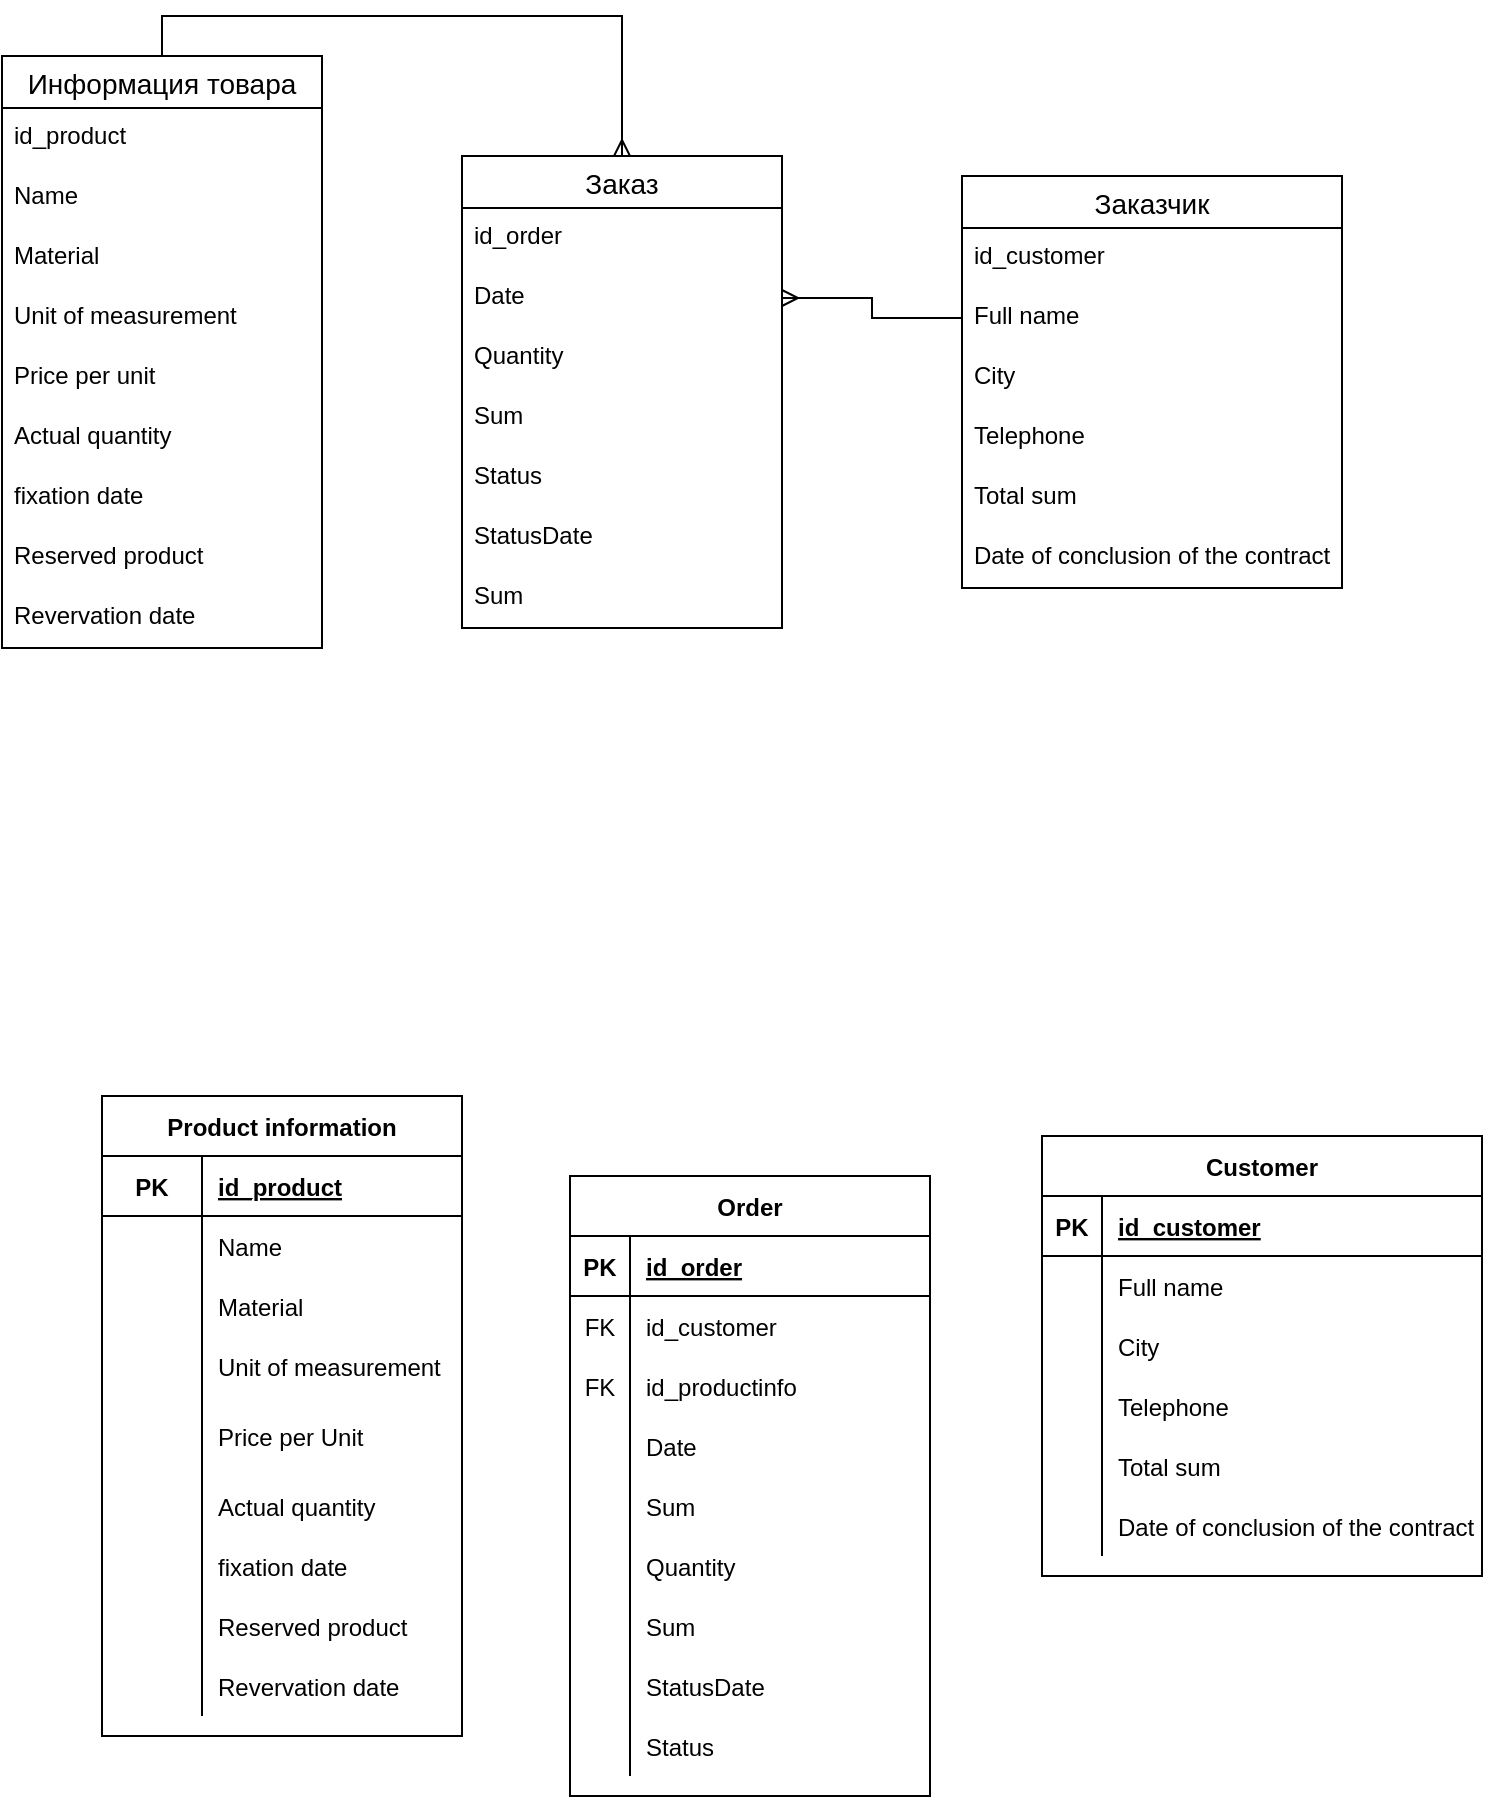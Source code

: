 <mxfile version="14.4.3" type="device"><diagram id="j-BwL6d5vp7vB2VhgZ8F" name="Страница 1"><mxGraphModel dx="1024" dy="592" grid="1" gridSize="10" guides="1" tooltips="1" connect="1" arrows="1" fold="1" page="1" pageScale="1" pageWidth="827" pageHeight="1169" math="0" shadow="0"><root><mxCell id="0"/><mxCell id="1" parent="0"/><mxCell id="vsldjuZawygQ87oaWwbh-1" value="Информация товара" style="swimlane;fontStyle=0;childLayout=stackLayout;horizontal=1;startSize=26;horizontalStack=0;resizeParent=1;resizeParentMax=0;resizeLast=0;collapsible=1;marginBottom=0;align=center;fontSize=14;" parent="1" vertex="1"><mxGeometry x="40" y="110" width="160" height="296" as="geometry"><mxRectangle x="40" y="170" width="170" height="26" as="alternateBounds"/></mxGeometry></mxCell><mxCell id="vsldjuZawygQ87oaWwbh-2" value="id_product" style="text;strokeColor=none;fillColor=none;spacingLeft=4;spacingRight=4;overflow=hidden;rotatable=0;points=[[0,0.5],[1,0.5]];portConstraint=eastwest;fontSize=12;" parent="vsldjuZawygQ87oaWwbh-1" vertex="1"><mxGeometry y="26" width="160" height="30" as="geometry"/></mxCell><mxCell id="vsldjuZawygQ87oaWwbh-3" value="Name" style="text;strokeColor=none;fillColor=none;spacingLeft=4;spacingRight=4;overflow=hidden;rotatable=0;points=[[0,0.5],[1,0.5]];portConstraint=eastwest;fontSize=12;" parent="vsldjuZawygQ87oaWwbh-1" vertex="1"><mxGeometry y="56" width="160" height="30" as="geometry"/></mxCell><mxCell id="vsldjuZawygQ87oaWwbh-4" value="Material" style="text;strokeColor=none;fillColor=none;spacingLeft=4;spacingRight=4;overflow=hidden;rotatable=0;points=[[0,0.5],[1,0.5]];portConstraint=eastwest;fontSize=12;" parent="vsldjuZawygQ87oaWwbh-1" vertex="1"><mxGeometry y="86" width="160" height="30" as="geometry"/></mxCell><mxCell id="vsldjuZawygQ87oaWwbh-13" value="Unit of measurement" style="text;strokeColor=none;fillColor=none;spacingLeft=4;spacingRight=4;overflow=hidden;rotatable=0;points=[[0,0.5],[1,0.5]];portConstraint=eastwest;fontSize=12;" parent="vsldjuZawygQ87oaWwbh-1" vertex="1"><mxGeometry y="116" width="160" height="30" as="geometry"/></mxCell><mxCell id="vsldjuZawygQ87oaWwbh-14" value="Price per unit" style="text;strokeColor=none;fillColor=none;spacingLeft=4;spacingRight=4;overflow=hidden;rotatable=0;points=[[0,0.5],[1,0.5]];portConstraint=eastwest;fontSize=12;" parent="vsldjuZawygQ87oaWwbh-1" vertex="1"><mxGeometry y="146" width="160" height="30" as="geometry"/></mxCell><mxCell id="vsldjuZawygQ87oaWwbh-7" value="Actual quantity" style="text;strokeColor=none;fillColor=none;spacingLeft=4;spacingRight=4;overflow=hidden;rotatable=0;points=[[0,0.5],[1,0.5]];portConstraint=eastwest;fontSize=12;" parent="vsldjuZawygQ87oaWwbh-1" vertex="1"><mxGeometry y="176" width="160" height="30" as="geometry"/></mxCell><mxCell id="vsldjuZawygQ87oaWwbh-8" value="fixation date" style="text;strokeColor=none;fillColor=none;spacingLeft=4;spacingRight=4;overflow=hidden;rotatable=0;points=[[0,0.5],[1,0.5]];portConstraint=eastwest;fontSize=12;" parent="vsldjuZawygQ87oaWwbh-1" vertex="1"><mxGeometry y="206" width="160" height="30" as="geometry"/></mxCell><mxCell id="vsldjuZawygQ87oaWwbh-16" value="Reserved product" style="text;strokeColor=none;fillColor=none;spacingLeft=4;spacingRight=4;overflow=hidden;rotatable=0;points=[[0,0.5],[1,0.5]];portConstraint=eastwest;fontSize=12;" parent="vsldjuZawygQ87oaWwbh-1" vertex="1"><mxGeometry y="236" width="160" height="30" as="geometry"/></mxCell><mxCell id="vsldjuZawygQ87oaWwbh-17" value="Revervation date" style="text;strokeColor=none;fillColor=none;spacingLeft=4;spacingRight=4;overflow=hidden;rotatable=0;points=[[0,0.5],[1,0.5]];portConstraint=eastwest;fontSize=12;" parent="vsldjuZawygQ87oaWwbh-1" vertex="1"><mxGeometry y="266" width="160" height="30" as="geometry"/></mxCell><mxCell id="vsldjuZawygQ87oaWwbh-9" value="Заказ" style="swimlane;fontStyle=0;childLayout=stackLayout;horizontal=1;startSize=26;horizontalStack=0;resizeParent=1;resizeParentMax=0;resizeLast=0;collapsible=1;marginBottom=0;align=center;fontSize=14;" parent="1" vertex="1"><mxGeometry x="270" y="160" width="160" height="236" as="geometry"><mxRectangle x="600" y="120" width="70" height="26" as="alternateBounds"/></mxGeometry></mxCell><mxCell id="vsldjuZawygQ87oaWwbh-10" value="id_order" style="text;strokeColor=none;fillColor=none;spacingLeft=4;spacingRight=4;overflow=hidden;rotatable=0;points=[[0,0.5],[1,0.5]];portConstraint=eastwest;fontSize=12;" parent="vsldjuZawygQ87oaWwbh-9" vertex="1"><mxGeometry y="26" width="160" height="30" as="geometry"/></mxCell><mxCell id="vsldjuZawygQ87oaWwbh-11" value="Date" style="text;strokeColor=none;fillColor=none;spacingLeft=4;spacingRight=4;overflow=hidden;rotatable=0;points=[[0,0.5],[1,0.5]];portConstraint=eastwest;fontSize=12;" parent="vsldjuZawygQ87oaWwbh-9" vertex="1"><mxGeometry y="56" width="160" height="30" as="geometry"/></mxCell><mxCell id="8Kb_gCmPQ3LkGE0-divi-5" value="Quantity" style="text;strokeColor=none;fillColor=none;spacingLeft=4;spacingRight=4;overflow=hidden;rotatable=0;points=[[0,0.5],[1,0.5]];portConstraint=eastwest;fontSize=12;" vertex="1" parent="vsldjuZawygQ87oaWwbh-9"><mxGeometry y="86" width="160" height="30" as="geometry"/></mxCell><mxCell id="vsldjuZawygQ87oaWwbh-12" value="Sum" style="text;strokeColor=none;fillColor=none;spacingLeft=4;spacingRight=4;overflow=hidden;rotatable=0;points=[[0,0.5],[1,0.5]];portConstraint=eastwest;fontSize=12;" parent="vsldjuZawygQ87oaWwbh-9" vertex="1"><mxGeometry y="116" width="160" height="30" as="geometry"/></mxCell><mxCell id="vsldjuZawygQ87oaWwbh-18" value="Status" style="text;strokeColor=none;fillColor=none;spacingLeft=4;spacingRight=4;overflow=hidden;rotatable=0;points=[[0,0.5],[1,0.5]];portConstraint=eastwest;fontSize=12;" parent="vsldjuZawygQ87oaWwbh-9" vertex="1"><mxGeometry y="146" width="160" height="30" as="geometry"/></mxCell><mxCell id="8Kb_gCmPQ3LkGE0-divi-4" value="StatusDate" style="text;strokeColor=none;fillColor=none;spacingLeft=4;spacingRight=4;overflow=hidden;rotatable=0;points=[[0,0.5],[1,0.5]];portConstraint=eastwest;fontSize=12;" vertex="1" parent="vsldjuZawygQ87oaWwbh-9"><mxGeometry y="176" width="160" height="30" as="geometry"/></mxCell><mxCell id="vsldjuZawygQ87oaWwbh-23" value="Sum" style="text;strokeColor=none;fillColor=none;spacingLeft=4;spacingRight=4;overflow=hidden;rotatable=0;points=[[0,0.5],[1,0.5]];portConstraint=eastwest;fontSize=12;" parent="vsldjuZawygQ87oaWwbh-9" vertex="1"><mxGeometry y="206" width="160" height="30" as="geometry"/></mxCell><mxCell id="vsldjuZawygQ87oaWwbh-35" style="edgeStyle=orthogonalEdgeStyle;rounded=0;orthogonalLoop=1;jettySize=auto;html=1;exitX=0.5;exitY=0;exitDx=0;exitDy=0;entryX=0.5;entryY=0;entryDx=0;entryDy=0;endArrow=none;endFill=0;startArrow=ERmany;startFill=0;" parent="1" source="vsldjuZawygQ87oaWwbh-9" target="vsldjuZawygQ87oaWwbh-1" edge="1"><mxGeometry relative="1" as="geometry"/></mxCell><mxCell id="vsldjuZawygQ87oaWwbh-24" value="Заказчик" style="swimlane;fontStyle=0;childLayout=stackLayout;horizontal=1;startSize=26;horizontalStack=0;resizeParent=1;resizeParentMax=0;resizeLast=0;collapsible=1;marginBottom=0;align=center;fontSize=14;" parent="1" vertex="1"><mxGeometry x="520" y="170" width="190" height="206" as="geometry"/></mxCell><mxCell id="vsldjuZawygQ87oaWwbh-25" value="id_customer" style="text;strokeColor=none;fillColor=none;spacingLeft=4;spacingRight=4;overflow=hidden;rotatable=0;points=[[0,0.5],[1,0.5]];portConstraint=eastwest;fontSize=12;" parent="vsldjuZawygQ87oaWwbh-24" vertex="1"><mxGeometry y="26" width="190" height="30" as="geometry"/></mxCell><mxCell id="vsldjuZawygQ87oaWwbh-26" value="Full name" style="text;strokeColor=none;fillColor=none;spacingLeft=4;spacingRight=4;overflow=hidden;rotatable=0;points=[[0,0.5],[1,0.5]];portConstraint=eastwest;fontSize=12;" parent="vsldjuZawygQ87oaWwbh-24" vertex="1"><mxGeometry y="56" width="190" height="30" as="geometry"/></mxCell><mxCell id="vsldjuZawygQ87oaWwbh-27" value="City" style="text;strokeColor=none;fillColor=none;spacingLeft=4;spacingRight=4;overflow=hidden;rotatable=0;points=[[0,0.5],[1,0.5]];portConstraint=eastwest;fontSize=12;" parent="vsldjuZawygQ87oaWwbh-24" vertex="1"><mxGeometry y="86" width="190" height="30" as="geometry"/></mxCell><mxCell id="vsldjuZawygQ87oaWwbh-28" value="Telephone" style="text;strokeColor=none;fillColor=none;spacingLeft=4;spacingRight=4;overflow=hidden;rotatable=0;points=[[0,0.5],[1,0.5]];portConstraint=eastwest;fontSize=12;" parent="vsldjuZawygQ87oaWwbh-24" vertex="1"><mxGeometry y="116" width="190" height="30" as="geometry"/></mxCell><mxCell id="vsldjuZawygQ87oaWwbh-29" value="Total sum" style="text;strokeColor=none;fillColor=none;spacingLeft=4;spacingRight=4;overflow=hidden;rotatable=0;points=[[0,0.5],[1,0.5]];portConstraint=eastwest;fontSize=12;" parent="vsldjuZawygQ87oaWwbh-24" vertex="1"><mxGeometry y="146" width="190" height="30" as="geometry"/></mxCell><mxCell id="vsldjuZawygQ87oaWwbh-30" value="Date of conclusion of the contract" style="text;strokeColor=none;fillColor=none;spacingLeft=4;spacingRight=4;overflow=hidden;rotatable=0;points=[[0,0.5],[1,0.5]];portConstraint=eastwest;fontSize=12;" parent="vsldjuZawygQ87oaWwbh-24" vertex="1"><mxGeometry y="176" width="190" height="30" as="geometry"/></mxCell><mxCell id="vsldjuZawygQ87oaWwbh-33" style="edgeStyle=orthogonalEdgeStyle;rounded=0;orthogonalLoop=1;jettySize=auto;html=1;exitX=0;exitY=0.5;exitDx=0;exitDy=0;entryX=1;entryY=0.5;entryDx=0;entryDy=0;endArrow=ERmany;endFill=0;" parent="1" source="vsldjuZawygQ87oaWwbh-26" target="vsldjuZawygQ87oaWwbh-11" edge="1"><mxGeometry relative="1" as="geometry"/></mxCell><mxCell id="vsldjuZawygQ87oaWwbh-39" value="Product information" style="shape=table;startSize=30;container=1;collapsible=1;childLayout=tableLayout;fixedRows=1;rowLines=0;fontStyle=1;align=center;resizeLast=1;" parent="1" vertex="1"><mxGeometry x="90" y="630" width="180" height="320" as="geometry"/></mxCell><mxCell id="vsldjuZawygQ87oaWwbh-40" value="" style="shape=partialRectangle;collapsible=0;dropTarget=0;pointerEvents=0;fillColor=none;top=0;left=0;bottom=1;right=0;points=[[0,0.5],[1,0.5]];portConstraint=eastwest;" parent="vsldjuZawygQ87oaWwbh-39" vertex="1"><mxGeometry y="30" width="180" height="30" as="geometry"/></mxCell><mxCell id="vsldjuZawygQ87oaWwbh-41" value="PK" style="shape=partialRectangle;connectable=0;fillColor=none;top=0;left=0;bottom=0;right=0;fontStyle=1;overflow=hidden;" parent="vsldjuZawygQ87oaWwbh-40" vertex="1"><mxGeometry width="50" height="30" as="geometry"/></mxCell><mxCell id="vsldjuZawygQ87oaWwbh-42" value="id_product" style="shape=partialRectangle;connectable=0;fillColor=none;top=0;left=0;bottom=0;right=0;align=left;spacingLeft=6;fontStyle=5;overflow=hidden;" parent="vsldjuZawygQ87oaWwbh-40" vertex="1"><mxGeometry x="50" width="130" height="30" as="geometry"/></mxCell><mxCell id="vsldjuZawygQ87oaWwbh-43" value="" style="shape=partialRectangle;collapsible=0;dropTarget=0;pointerEvents=0;fillColor=none;top=0;left=0;bottom=0;right=0;points=[[0,0.5],[1,0.5]];portConstraint=eastwest;" parent="vsldjuZawygQ87oaWwbh-39" vertex="1"><mxGeometry y="60" width="180" height="30" as="geometry"/></mxCell><mxCell id="vsldjuZawygQ87oaWwbh-44" value="" style="shape=partialRectangle;connectable=0;fillColor=none;top=0;left=0;bottom=0;right=0;editable=1;overflow=hidden;" parent="vsldjuZawygQ87oaWwbh-43" vertex="1"><mxGeometry width="50" height="30" as="geometry"/></mxCell><mxCell id="vsldjuZawygQ87oaWwbh-45" value="Name" style="shape=partialRectangle;connectable=0;fillColor=none;top=0;left=0;bottom=0;right=0;align=left;spacingLeft=6;overflow=hidden;" parent="vsldjuZawygQ87oaWwbh-43" vertex="1"><mxGeometry x="50" width="130" height="30" as="geometry"/></mxCell><mxCell id="vsldjuZawygQ87oaWwbh-46" value="" style="shape=partialRectangle;collapsible=0;dropTarget=0;pointerEvents=0;fillColor=none;top=0;left=0;bottom=0;right=0;points=[[0,0.5],[1,0.5]];portConstraint=eastwest;" parent="vsldjuZawygQ87oaWwbh-39" vertex="1"><mxGeometry y="90" width="180" height="30" as="geometry"/></mxCell><mxCell id="vsldjuZawygQ87oaWwbh-47" value="" style="shape=partialRectangle;connectable=0;fillColor=none;top=0;left=0;bottom=0;right=0;editable=1;overflow=hidden;" parent="vsldjuZawygQ87oaWwbh-46" vertex="1"><mxGeometry width="50" height="30" as="geometry"/></mxCell><mxCell id="vsldjuZawygQ87oaWwbh-48" value="Material" style="shape=partialRectangle;connectable=0;fillColor=none;top=0;left=0;bottom=0;right=0;align=left;spacingLeft=6;overflow=hidden;" parent="vsldjuZawygQ87oaWwbh-46" vertex="1"><mxGeometry x="50" width="130" height="30" as="geometry"/></mxCell><mxCell id="vsldjuZawygQ87oaWwbh-49" value="" style="shape=partialRectangle;collapsible=0;dropTarget=0;pointerEvents=0;fillColor=none;top=0;left=0;bottom=0;right=0;points=[[0,0.5],[1,0.5]];portConstraint=eastwest;" parent="vsldjuZawygQ87oaWwbh-39" vertex="1"><mxGeometry y="120" width="180" height="30" as="geometry"/></mxCell><mxCell id="vsldjuZawygQ87oaWwbh-50" value="" style="shape=partialRectangle;connectable=0;fillColor=none;top=0;left=0;bottom=0;right=0;editable=1;overflow=hidden;" parent="vsldjuZawygQ87oaWwbh-49" vertex="1"><mxGeometry width="50" height="30" as="geometry"/></mxCell><mxCell id="vsldjuZawygQ87oaWwbh-51" value="Unit of measurement" style="shape=partialRectangle;connectable=0;fillColor=none;top=0;left=0;bottom=0;right=0;align=left;spacingLeft=6;overflow=hidden;" parent="vsldjuZawygQ87oaWwbh-49" vertex="1"><mxGeometry x="50" width="130" height="30" as="geometry"/></mxCell><mxCell id="RTCYQiGeqeqdVsXosrcX-1" value="" style="shape=partialRectangle;collapsible=0;dropTarget=0;pointerEvents=0;fillColor=none;top=0;left=0;bottom=0;right=0;points=[[0,0.5],[1,0.5]];portConstraint=eastwest;" parent="vsldjuZawygQ87oaWwbh-39" vertex="1"><mxGeometry y="150" width="180" height="40" as="geometry"/></mxCell><mxCell id="RTCYQiGeqeqdVsXosrcX-2" value="" style="shape=partialRectangle;connectable=0;fillColor=none;top=0;left=0;bottom=0;right=0;editable=1;overflow=hidden;" parent="RTCYQiGeqeqdVsXosrcX-1" vertex="1"><mxGeometry width="50" height="40" as="geometry"/></mxCell><mxCell id="RTCYQiGeqeqdVsXosrcX-3" value="Price per Unit" style="shape=partialRectangle;connectable=0;fillColor=none;top=0;left=0;bottom=0;right=0;align=left;spacingLeft=6;overflow=hidden;" parent="RTCYQiGeqeqdVsXosrcX-1" vertex="1"><mxGeometry x="50" width="130" height="40" as="geometry"/></mxCell><mxCell id="tAvyytoaqAm9Fz_T0ita-26" value="" style="shape=partialRectangle;collapsible=0;dropTarget=0;pointerEvents=0;fillColor=none;top=0;left=0;bottom=0;right=0;points=[[0,0.5],[1,0.5]];portConstraint=eastwest;" parent="vsldjuZawygQ87oaWwbh-39" vertex="1"><mxGeometry y="190" width="180" height="30" as="geometry"/></mxCell><mxCell id="tAvyytoaqAm9Fz_T0ita-27" value="" style="shape=partialRectangle;connectable=0;fillColor=none;top=0;left=0;bottom=0;right=0;editable=1;overflow=hidden;" parent="tAvyytoaqAm9Fz_T0ita-26" vertex="1"><mxGeometry width="50" height="30" as="geometry"/></mxCell><mxCell id="tAvyytoaqAm9Fz_T0ita-28" value="Actual quantity" style="shape=partialRectangle;connectable=0;fillColor=none;top=0;left=0;bottom=0;right=0;align=left;spacingLeft=6;overflow=hidden;" parent="tAvyytoaqAm9Fz_T0ita-26" vertex="1"><mxGeometry x="50" width="130" height="30" as="geometry"/></mxCell><mxCell id="tAvyytoaqAm9Fz_T0ita-29" value="" style="shape=partialRectangle;collapsible=0;dropTarget=0;pointerEvents=0;fillColor=none;top=0;left=0;bottom=0;right=0;points=[[0,0.5],[1,0.5]];portConstraint=eastwest;" parent="vsldjuZawygQ87oaWwbh-39" vertex="1"><mxGeometry y="220" width="180" height="30" as="geometry"/></mxCell><mxCell id="tAvyytoaqAm9Fz_T0ita-30" value="" style="shape=partialRectangle;connectable=0;fillColor=none;top=0;left=0;bottom=0;right=0;editable=1;overflow=hidden;" parent="tAvyytoaqAm9Fz_T0ita-29" vertex="1"><mxGeometry width="50" height="30" as="geometry"/></mxCell><mxCell id="tAvyytoaqAm9Fz_T0ita-31" value="fixation date" style="shape=partialRectangle;connectable=0;fillColor=none;top=0;left=0;bottom=0;right=0;align=left;spacingLeft=6;overflow=hidden;" parent="tAvyytoaqAm9Fz_T0ita-29" vertex="1"><mxGeometry x="50" width="130" height="30" as="geometry"/></mxCell><mxCell id="tAvyytoaqAm9Fz_T0ita-32" value="" style="shape=partialRectangle;collapsible=0;dropTarget=0;pointerEvents=0;fillColor=none;top=0;left=0;bottom=0;right=0;points=[[0,0.5],[1,0.5]];portConstraint=eastwest;" parent="vsldjuZawygQ87oaWwbh-39" vertex="1"><mxGeometry y="250" width="180" height="30" as="geometry"/></mxCell><mxCell id="tAvyytoaqAm9Fz_T0ita-33" value="" style="shape=partialRectangle;connectable=0;fillColor=none;top=0;left=0;bottom=0;right=0;editable=1;overflow=hidden;" parent="tAvyytoaqAm9Fz_T0ita-32" vertex="1"><mxGeometry width="50" height="30" as="geometry"/></mxCell><mxCell id="tAvyytoaqAm9Fz_T0ita-34" value="Reserved product" style="shape=partialRectangle;connectable=0;fillColor=none;top=0;left=0;bottom=0;right=0;align=left;spacingLeft=6;overflow=hidden;" parent="tAvyytoaqAm9Fz_T0ita-32" vertex="1"><mxGeometry x="50" width="130" height="30" as="geometry"/></mxCell><mxCell id="tAvyytoaqAm9Fz_T0ita-35" value="" style="shape=partialRectangle;collapsible=0;dropTarget=0;pointerEvents=0;fillColor=none;top=0;left=0;bottom=0;right=0;points=[[0,0.5],[1,0.5]];portConstraint=eastwest;" parent="vsldjuZawygQ87oaWwbh-39" vertex="1"><mxGeometry y="280" width="180" height="30" as="geometry"/></mxCell><mxCell id="tAvyytoaqAm9Fz_T0ita-36" value="" style="shape=partialRectangle;connectable=0;fillColor=none;top=0;left=0;bottom=0;right=0;editable=1;overflow=hidden;" parent="tAvyytoaqAm9Fz_T0ita-35" vertex="1"><mxGeometry width="50" height="30" as="geometry"/></mxCell><mxCell id="tAvyytoaqAm9Fz_T0ita-37" value="Revervation date" style="shape=partialRectangle;connectable=0;fillColor=none;top=0;left=0;bottom=0;right=0;align=left;spacingLeft=6;overflow=hidden;" parent="tAvyytoaqAm9Fz_T0ita-35" vertex="1"><mxGeometry x="50" width="130" height="30" as="geometry"/></mxCell><mxCell id="vsldjuZawygQ87oaWwbh-78" value="Customer" style="shape=table;startSize=30;container=1;collapsible=1;childLayout=tableLayout;fixedRows=1;rowLines=0;fontStyle=1;align=center;resizeLast=1;" parent="1" vertex="1"><mxGeometry x="560" y="650" width="220" height="220" as="geometry"/></mxCell><mxCell id="vsldjuZawygQ87oaWwbh-79" value="" style="shape=partialRectangle;collapsible=0;dropTarget=0;pointerEvents=0;fillColor=none;top=0;left=0;bottom=1;right=0;points=[[0,0.5],[1,0.5]];portConstraint=eastwest;" parent="vsldjuZawygQ87oaWwbh-78" vertex="1"><mxGeometry y="30" width="220" height="30" as="geometry"/></mxCell><mxCell id="vsldjuZawygQ87oaWwbh-80" value="PK" style="shape=partialRectangle;connectable=0;fillColor=none;top=0;left=0;bottom=0;right=0;fontStyle=1;overflow=hidden;" parent="vsldjuZawygQ87oaWwbh-79" vertex="1"><mxGeometry width="30" height="30" as="geometry"/></mxCell><mxCell id="vsldjuZawygQ87oaWwbh-81" value="id_customer" style="shape=partialRectangle;connectable=0;fillColor=none;top=0;left=0;bottom=0;right=0;align=left;spacingLeft=6;fontStyle=5;overflow=hidden;" parent="vsldjuZawygQ87oaWwbh-79" vertex="1"><mxGeometry x="30" width="190" height="30" as="geometry"/></mxCell><mxCell id="vsldjuZawygQ87oaWwbh-82" value="" style="shape=partialRectangle;collapsible=0;dropTarget=0;pointerEvents=0;fillColor=none;top=0;left=0;bottom=0;right=0;points=[[0,0.5],[1,0.5]];portConstraint=eastwest;" parent="vsldjuZawygQ87oaWwbh-78" vertex="1"><mxGeometry y="60" width="220" height="30" as="geometry"/></mxCell><mxCell id="vsldjuZawygQ87oaWwbh-83" value="" style="shape=partialRectangle;connectable=0;fillColor=none;top=0;left=0;bottom=0;right=0;editable=1;overflow=hidden;" parent="vsldjuZawygQ87oaWwbh-82" vertex="1"><mxGeometry width="30" height="30" as="geometry"/></mxCell><mxCell id="vsldjuZawygQ87oaWwbh-84" value="Full name" style="shape=partialRectangle;connectable=0;fillColor=none;top=0;left=0;bottom=0;right=0;align=left;spacingLeft=6;overflow=hidden;" parent="vsldjuZawygQ87oaWwbh-82" vertex="1"><mxGeometry x="30" width="190" height="30" as="geometry"/></mxCell><mxCell id="vsldjuZawygQ87oaWwbh-85" value="" style="shape=partialRectangle;collapsible=0;dropTarget=0;pointerEvents=0;fillColor=none;top=0;left=0;bottom=0;right=0;points=[[0,0.5],[1,0.5]];portConstraint=eastwest;" parent="vsldjuZawygQ87oaWwbh-78" vertex="1"><mxGeometry y="90" width="220" height="30" as="geometry"/></mxCell><mxCell id="vsldjuZawygQ87oaWwbh-86" value="" style="shape=partialRectangle;connectable=0;fillColor=none;top=0;left=0;bottom=0;right=0;editable=1;overflow=hidden;" parent="vsldjuZawygQ87oaWwbh-85" vertex="1"><mxGeometry width="30" height="30" as="geometry"/></mxCell><mxCell id="vsldjuZawygQ87oaWwbh-87" value="City" style="shape=partialRectangle;connectable=0;fillColor=none;top=0;left=0;bottom=0;right=0;align=left;spacingLeft=6;overflow=hidden;" parent="vsldjuZawygQ87oaWwbh-85" vertex="1"><mxGeometry x="30" width="190" height="30" as="geometry"/></mxCell><mxCell id="vsldjuZawygQ87oaWwbh-88" value="" style="shape=partialRectangle;collapsible=0;dropTarget=0;pointerEvents=0;fillColor=none;top=0;left=0;bottom=0;right=0;points=[[0,0.5],[1,0.5]];portConstraint=eastwest;" parent="vsldjuZawygQ87oaWwbh-78" vertex="1"><mxGeometry y="120" width="220" height="30" as="geometry"/></mxCell><mxCell id="vsldjuZawygQ87oaWwbh-89" value="" style="shape=partialRectangle;connectable=0;fillColor=none;top=0;left=0;bottom=0;right=0;editable=1;overflow=hidden;" parent="vsldjuZawygQ87oaWwbh-88" vertex="1"><mxGeometry width="30" height="30" as="geometry"/></mxCell><mxCell id="vsldjuZawygQ87oaWwbh-90" value="Telephone" style="shape=partialRectangle;connectable=0;fillColor=none;top=0;left=0;bottom=0;right=0;align=left;spacingLeft=6;overflow=hidden;" parent="vsldjuZawygQ87oaWwbh-88" vertex="1"><mxGeometry x="30" width="190" height="30" as="geometry"/></mxCell><mxCell id="RTCYQiGeqeqdVsXosrcX-13" value="" style="shape=partialRectangle;collapsible=0;dropTarget=0;pointerEvents=0;fillColor=none;top=0;left=0;bottom=0;right=0;points=[[0,0.5],[1,0.5]];portConstraint=eastwest;" parent="vsldjuZawygQ87oaWwbh-78" vertex="1"><mxGeometry y="150" width="220" height="30" as="geometry"/></mxCell><mxCell id="RTCYQiGeqeqdVsXosrcX-14" value="" style="shape=partialRectangle;connectable=0;fillColor=none;top=0;left=0;bottom=0;right=0;editable=1;overflow=hidden;" parent="RTCYQiGeqeqdVsXosrcX-13" vertex="1"><mxGeometry width="30" height="30" as="geometry"/></mxCell><mxCell id="RTCYQiGeqeqdVsXosrcX-15" value="Total sum" style="shape=partialRectangle;connectable=0;fillColor=none;top=0;left=0;bottom=0;right=0;align=left;spacingLeft=6;overflow=hidden;" parent="RTCYQiGeqeqdVsXosrcX-13" vertex="1"><mxGeometry x="30" width="190" height="30" as="geometry"/></mxCell><mxCell id="RTCYQiGeqeqdVsXosrcX-16" value="" style="shape=partialRectangle;collapsible=0;dropTarget=0;pointerEvents=0;fillColor=none;top=0;left=0;bottom=0;right=0;points=[[0,0.5],[1,0.5]];portConstraint=eastwest;" parent="vsldjuZawygQ87oaWwbh-78" vertex="1"><mxGeometry y="180" width="220" height="30" as="geometry"/></mxCell><mxCell id="RTCYQiGeqeqdVsXosrcX-17" value="" style="shape=partialRectangle;connectable=0;fillColor=none;top=0;left=0;bottom=0;right=0;editable=1;overflow=hidden;" parent="RTCYQiGeqeqdVsXosrcX-16" vertex="1"><mxGeometry width="30" height="30" as="geometry"/></mxCell><mxCell id="RTCYQiGeqeqdVsXosrcX-18" value="Date of conclusion of the contract" style="shape=partialRectangle;connectable=0;fillColor=none;top=0;left=0;bottom=0;right=0;align=left;spacingLeft=6;overflow=hidden;" parent="RTCYQiGeqeqdVsXosrcX-16" vertex="1"><mxGeometry x="30" width="190" height="30" as="geometry"/></mxCell><mxCell id="vsldjuZawygQ87oaWwbh-91" value="Order" style="shape=table;startSize=30;container=1;collapsible=1;childLayout=tableLayout;fixedRows=1;rowLines=0;fontStyle=1;align=center;resizeLast=1;" parent="1" vertex="1"><mxGeometry x="324" y="670" width="180" height="310" as="geometry"/></mxCell><mxCell id="vsldjuZawygQ87oaWwbh-92" value="" style="shape=partialRectangle;collapsible=0;dropTarget=0;pointerEvents=0;fillColor=none;top=0;left=0;bottom=1;right=0;points=[[0,0.5],[1,0.5]];portConstraint=eastwest;" parent="vsldjuZawygQ87oaWwbh-91" vertex="1"><mxGeometry y="30" width="180" height="30" as="geometry"/></mxCell><mxCell id="vsldjuZawygQ87oaWwbh-93" value="PK" style="shape=partialRectangle;connectable=0;fillColor=none;top=0;left=0;bottom=0;right=0;fontStyle=1;overflow=hidden;" parent="vsldjuZawygQ87oaWwbh-92" vertex="1"><mxGeometry width="30" height="30" as="geometry"/></mxCell><mxCell id="vsldjuZawygQ87oaWwbh-94" value="id_order" style="shape=partialRectangle;connectable=0;fillColor=none;top=0;left=0;bottom=0;right=0;align=left;spacingLeft=6;fontStyle=5;overflow=hidden;" parent="vsldjuZawygQ87oaWwbh-92" vertex="1"><mxGeometry x="30" width="150" height="30" as="geometry"/></mxCell><mxCell id="Wc7mfPwDZL4KZkXEuygy-10" value="" style="shape=partialRectangle;collapsible=0;dropTarget=0;pointerEvents=0;fillColor=none;top=0;left=0;bottom=0;right=0;points=[[0,0.5],[1,0.5]];portConstraint=eastwest;" parent="vsldjuZawygQ87oaWwbh-91" vertex="1"><mxGeometry y="60" width="180" height="30" as="geometry"/></mxCell><mxCell id="Wc7mfPwDZL4KZkXEuygy-11" value="FK" style="shape=partialRectangle;connectable=0;fillColor=none;top=0;left=0;bottom=0;right=0;fontStyle=0;overflow=hidden;" parent="Wc7mfPwDZL4KZkXEuygy-10" vertex="1"><mxGeometry width="30" height="30" as="geometry"/></mxCell><mxCell id="Wc7mfPwDZL4KZkXEuygy-12" value="id_customer" style="shape=partialRectangle;connectable=0;fillColor=none;top=0;left=0;bottom=0;right=0;align=left;spacingLeft=6;fontStyle=0;overflow=hidden;" parent="Wc7mfPwDZL4KZkXEuygy-10" vertex="1"><mxGeometry x="30" width="150" height="30" as="geometry"/></mxCell><mxCell id="-TtFcWSDEzHjssfT3AFR-1" value="" style="shape=partialRectangle;collapsible=0;dropTarget=0;pointerEvents=0;fillColor=none;top=0;left=0;bottom=0;right=0;points=[[0,0.5],[1,0.5]];portConstraint=eastwest;" parent="vsldjuZawygQ87oaWwbh-91" vertex="1"><mxGeometry y="90" width="180" height="30" as="geometry"/></mxCell><mxCell id="-TtFcWSDEzHjssfT3AFR-2" value="FK" style="shape=partialRectangle;connectable=0;fillColor=none;top=0;left=0;bottom=0;right=0;fontStyle=0;overflow=hidden;" parent="-TtFcWSDEzHjssfT3AFR-1" vertex="1"><mxGeometry width="30" height="30" as="geometry"/></mxCell><mxCell id="-TtFcWSDEzHjssfT3AFR-3" value="id_productinfo" style="shape=partialRectangle;connectable=0;fillColor=none;top=0;left=0;bottom=0;right=0;align=left;spacingLeft=6;fontStyle=0;overflow=hidden;" parent="-TtFcWSDEzHjssfT3AFR-1" vertex="1"><mxGeometry x="30" width="150" height="30" as="geometry"/></mxCell><mxCell id="vsldjuZawygQ87oaWwbh-95" value="" style="shape=partialRectangle;collapsible=0;dropTarget=0;pointerEvents=0;fillColor=none;top=0;left=0;bottom=0;right=0;points=[[0,0.5],[1,0.5]];portConstraint=eastwest;" parent="vsldjuZawygQ87oaWwbh-91" vertex="1"><mxGeometry y="120" width="180" height="30" as="geometry"/></mxCell><mxCell id="vsldjuZawygQ87oaWwbh-96" value="" style="shape=partialRectangle;connectable=0;fillColor=none;top=0;left=0;bottom=0;right=0;editable=1;overflow=hidden;" parent="vsldjuZawygQ87oaWwbh-95" vertex="1"><mxGeometry width="30" height="30" as="geometry"/></mxCell><mxCell id="vsldjuZawygQ87oaWwbh-97" value="Date" style="shape=partialRectangle;connectable=0;fillColor=none;top=0;left=0;bottom=0;right=0;align=left;spacingLeft=6;overflow=hidden;" parent="vsldjuZawygQ87oaWwbh-95" vertex="1"><mxGeometry x="30" width="150" height="30" as="geometry"/></mxCell><mxCell id="vsldjuZawygQ87oaWwbh-98" value="" style="shape=partialRectangle;collapsible=0;dropTarget=0;pointerEvents=0;fillColor=none;top=0;left=0;bottom=0;right=0;points=[[0,0.5],[1,0.5]];portConstraint=eastwest;" parent="vsldjuZawygQ87oaWwbh-91" vertex="1"><mxGeometry y="150" width="180" height="30" as="geometry"/></mxCell><mxCell id="vsldjuZawygQ87oaWwbh-99" value="" style="shape=partialRectangle;connectable=0;fillColor=none;top=0;left=0;bottom=0;right=0;editable=1;overflow=hidden;" parent="vsldjuZawygQ87oaWwbh-98" vertex="1"><mxGeometry width="30" height="30" as="geometry"/></mxCell><mxCell id="vsldjuZawygQ87oaWwbh-100" value="Sum" style="shape=partialRectangle;connectable=0;fillColor=none;top=0;left=0;bottom=0;right=0;align=left;spacingLeft=6;overflow=hidden;" parent="vsldjuZawygQ87oaWwbh-98" vertex="1"><mxGeometry x="30" width="150" height="30" as="geometry"/></mxCell><mxCell id="vsldjuZawygQ87oaWwbh-56" value="" style="shape=partialRectangle;collapsible=0;dropTarget=0;pointerEvents=0;fillColor=none;top=0;left=0;bottom=0;right=0;points=[[0,0.5],[1,0.5]];portConstraint=eastwest;" parent="vsldjuZawygQ87oaWwbh-91" vertex="1"><mxGeometry y="180" width="180" height="30" as="geometry"/></mxCell><mxCell id="vsldjuZawygQ87oaWwbh-57" value="" style="shape=partialRectangle;connectable=0;fillColor=none;top=0;left=0;bottom=0;right=0;editable=1;overflow=hidden;" parent="vsldjuZawygQ87oaWwbh-56" vertex="1"><mxGeometry width="30" height="30" as="geometry"/></mxCell><mxCell id="vsldjuZawygQ87oaWwbh-58" value="Quantity" style="shape=partialRectangle;connectable=0;fillColor=none;top=0;left=0;bottom=0;right=0;align=left;spacingLeft=6;overflow=hidden;" parent="vsldjuZawygQ87oaWwbh-56" vertex="1"><mxGeometry x="30" width="150" height="30" as="geometry"/></mxCell><mxCell id="vsldjuZawygQ87oaWwbh-59" value="" style="shape=partialRectangle;collapsible=0;dropTarget=0;pointerEvents=0;fillColor=none;top=0;left=0;bottom=0;right=0;points=[[0,0.5],[1,0.5]];portConstraint=eastwest;" parent="vsldjuZawygQ87oaWwbh-91" vertex="1"><mxGeometry y="210" width="180" height="30" as="geometry"/></mxCell><mxCell id="vsldjuZawygQ87oaWwbh-60" value="" style="shape=partialRectangle;connectable=0;fillColor=none;top=0;left=0;bottom=0;right=0;editable=1;overflow=hidden;" parent="vsldjuZawygQ87oaWwbh-59" vertex="1"><mxGeometry width="30" height="30" as="geometry"/></mxCell><mxCell id="vsldjuZawygQ87oaWwbh-61" value="Sum" style="shape=partialRectangle;connectable=0;fillColor=none;top=0;left=0;bottom=0;right=0;align=left;spacingLeft=6;overflow=hidden;" parent="vsldjuZawygQ87oaWwbh-59" vertex="1"><mxGeometry x="30" width="150" height="30" as="geometry"/></mxCell><mxCell id="Wc7mfPwDZL4KZkXEuygy-16" value="" style="shape=partialRectangle;collapsible=0;dropTarget=0;pointerEvents=0;fillColor=none;top=0;left=0;bottom=0;right=0;points=[[0,0.5],[1,0.5]];portConstraint=eastwest;" parent="vsldjuZawygQ87oaWwbh-91" vertex="1"><mxGeometry y="240" width="180" height="30" as="geometry"/></mxCell><mxCell id="Wc7mfPwDZL4KZkXEuygy-17" value="" style="shape=partialRectangle;connectable=0;fillColor=none;top=0;left=0;bottom=0;right=0;fontStyle=0;overflow=hidden;" parent="Wc7mfPwDZL4KZkXEuygy-16" vertex="1"><mxGeometry width="30" height="30" as="geometry"/></mxCell><mxCell id="Wc7mfPwDZL4KZkXEuygy-18" value="StatusDate" style="shape=partialRectangle;connectable=0;fillColor=none;top=0;left=0;bottom=0;right=0;align=left;spacingLeft=6;fontStyle=0;overflow=hidden;" parent="Wc7mfPwDZL4KZkXEuygy-16" vertex="1"><mxGeometry x="30" width="150" height="30" as="geometry"/></mxCell><mxCell id="vsldjuZawygQ87oaWwbh-101" value="" style="shape=partialRectangle;collapsible=0;dropTarget=0;pointerEvents=0;fillColor=none;top=0;left=0;bottom=0;right=0;points=[[0,0.5],[1,0.5]];portConstraint=eastwest;" parent="vsldjuZawygQ87oaWwbh-91" vertex="1"><mxGeometry y="270" width="180" height="30" as="geometry"/></mxCell><mxCell id="vsldjuZawygQ87oaWwbh-102" value="" style="shape=partialRectangle;connectable=0;fillColor=none;top=0;left=0;bottom=0;right=0;editable=1;overflow=hidden;" parent="vsldjuZawygQ87oaWwbh-101" vertex="1"><mxGeometry width="30" height="30" as="geometry"/></mxCell><mxCell id="vsldjuZawygQ87oaWwbh-103" value="Status" style="shape=partialRectangle;connectable=0;fillColor=none;top=0;left=0;bottom=0;right=0;align=left;spacingLeft=6;overflow=hidden;" parent="vsldjuZawygQ87oaWwbh-101" vertex="1"><mxGeometry x="30" width="150" height="30" as="geometry"/></mxCell></root></mxGraphModel></diagram></mxfile>